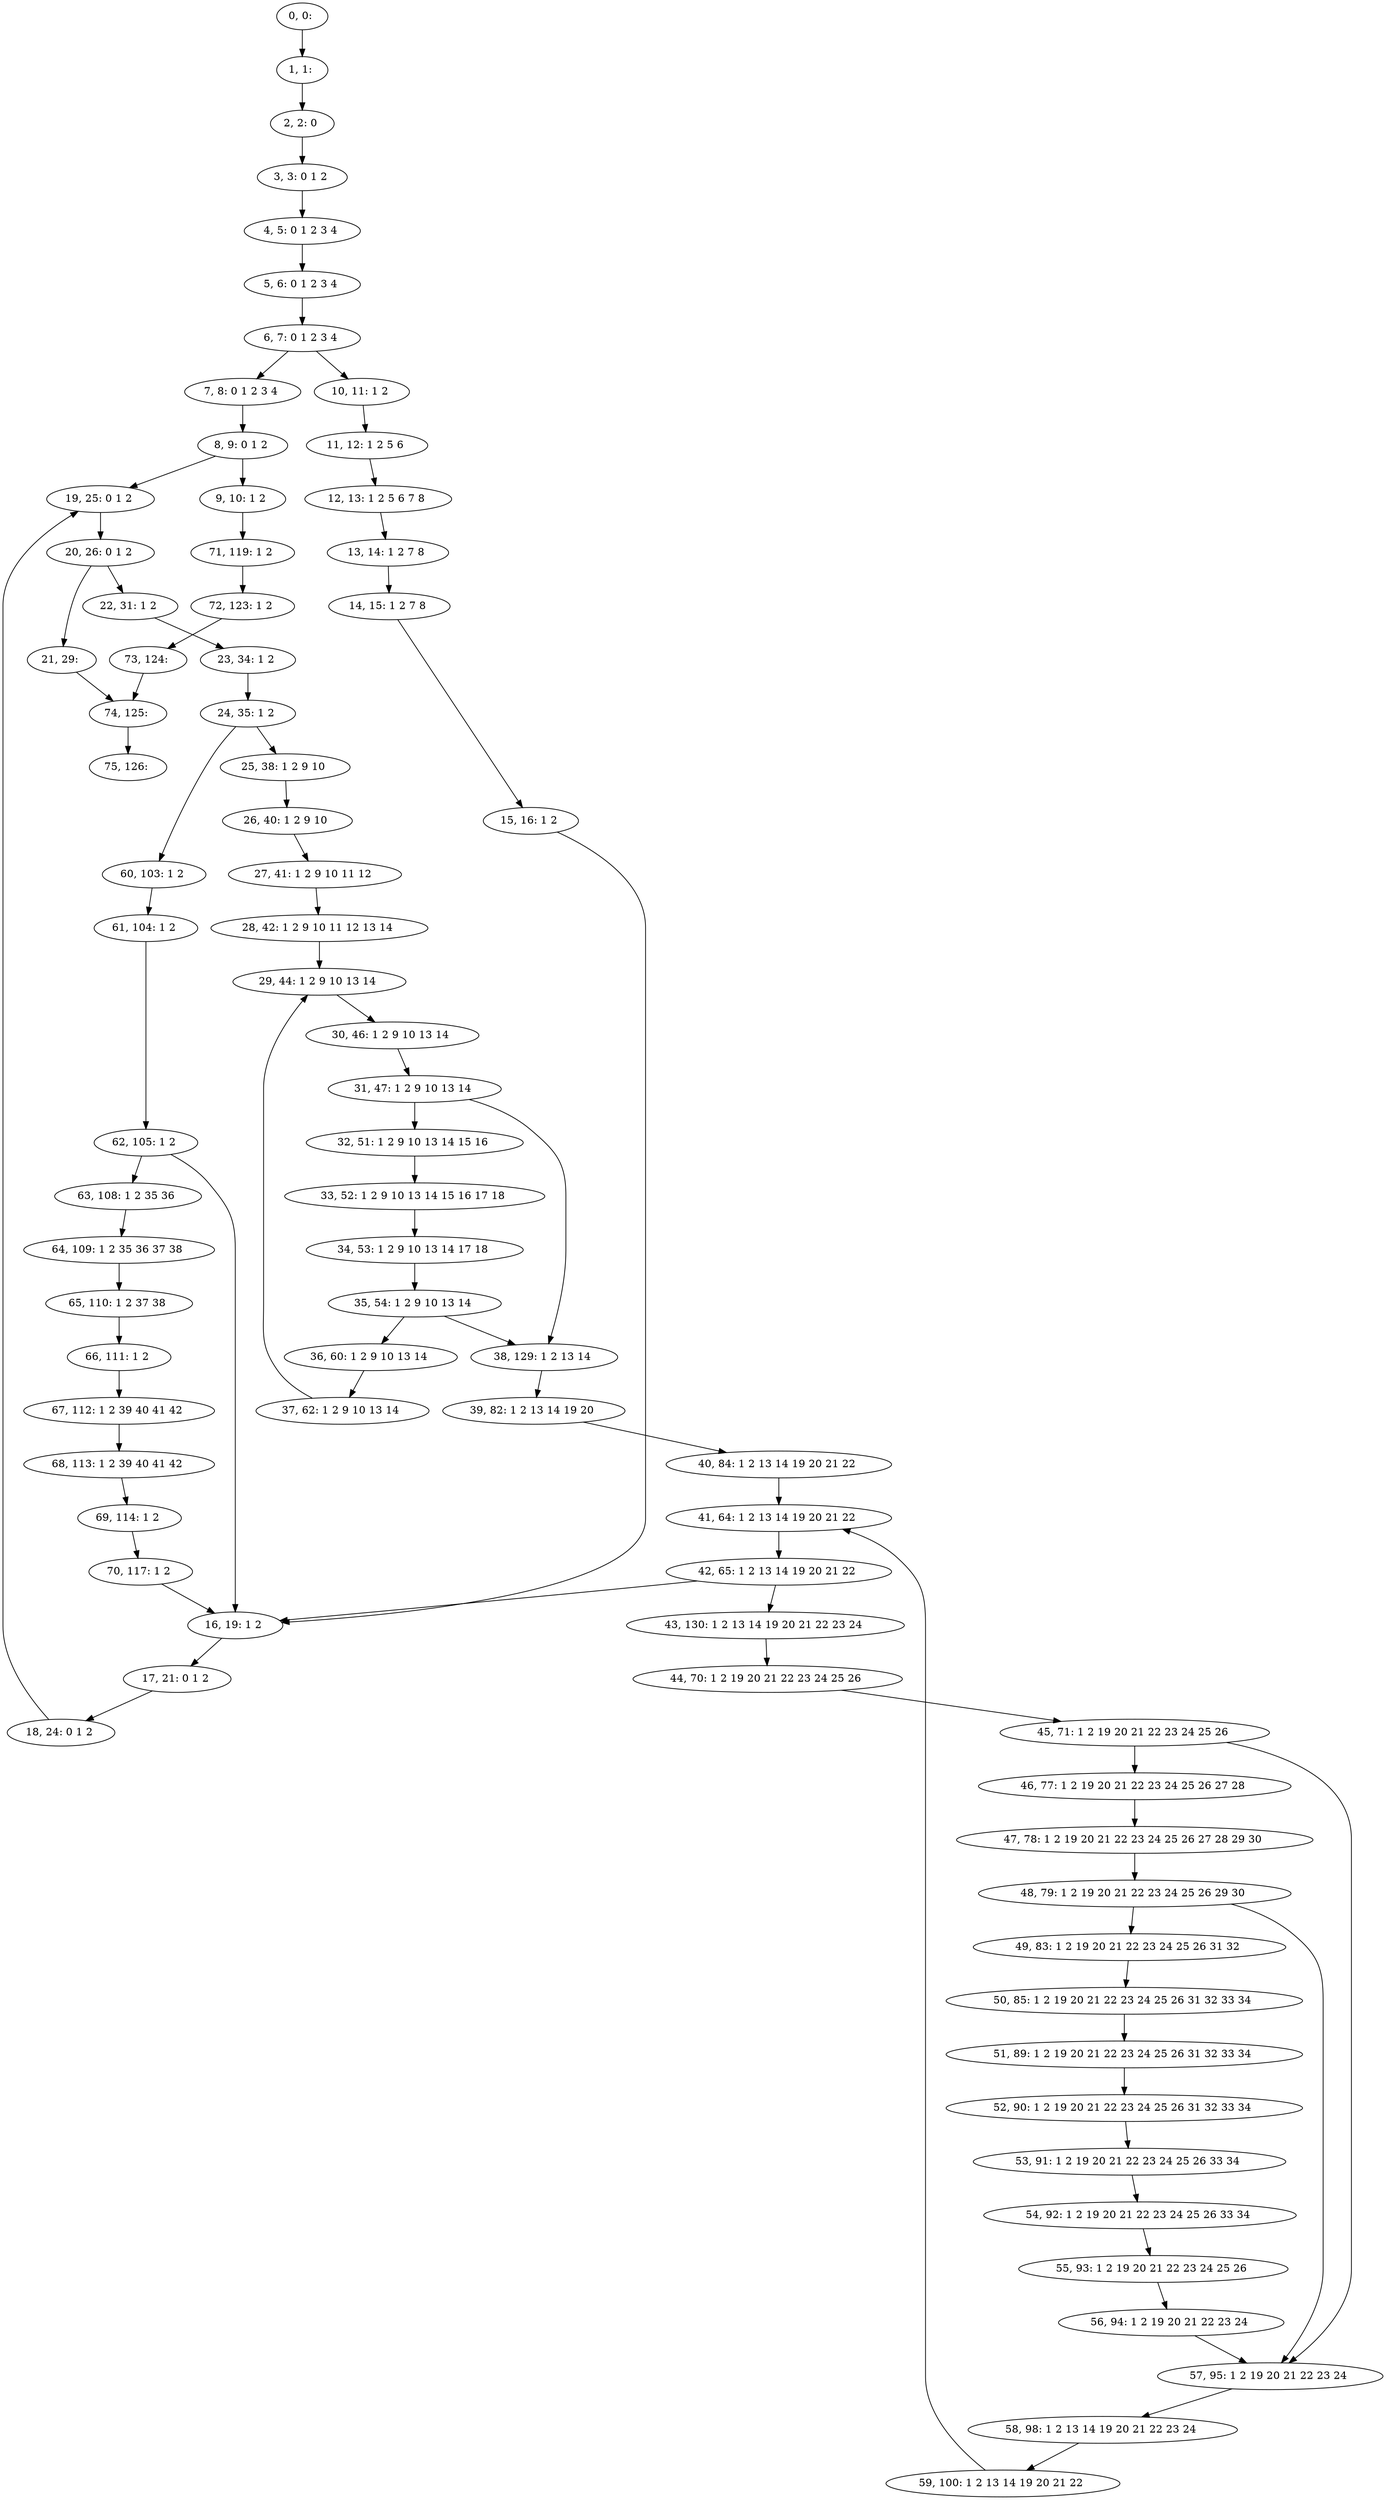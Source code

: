 digraph G {
0[label="0, 0: "];
1[label="1, 1: "];
2[label="2, 2: 0 "];
3[label="3, 3: 0 1 2 "];
4[label="4, 5: 0 1 2 3 4 "];
5[label="5, 6: 0 1 2 3 4 "];
6[label="6, 7: 0 1 2 3 4 "];
7[label="7, 8: 0 1 2 3 4 "];
8[label="8, 9: 0 1 2 "];
9[label="9, 10: 1 2 "];
10[label="10, 11: 1 2 "];
11[label="11, 12: 1 2 5 6 "];
12[label="12, 13: 1 2 5 6 7 8 "];
13[label="13, 14: 1 2 7 8 "];
14[label="14, 15: 1 2 7 8 "];
15[label="15, 16: 1 2 "];
16[label="16, 19: 1 2 "];
17[label="17, 21: 0 1 2 "];
18[label="18, 24: 0 1 2 "];
19[label="19, 25: 0 1 2 "];
20[label="20, 26: 0 1 2 "];
21[label="21, 29: "];
22[label="22, 31: 1 2 "];
23[label="23, 34: 1 2 "];
24[label="24, 35: 1 2 "];
25[label="25, 38: 1 2 9 10 "];
26[label="26, 40: 1 2 9 10 "];
27[label="27, 41: 1 2 9 10 11 12 "];
28[label="28, 42: 1 2 9 10 11 12 13 14 "];
29[label="29, 44: 1 2 9 10 13 14 "];
30[label="30, 46: 1 2 9 10 13 14 "];
31[label="31, 47: 1 2 9 10 13 14 "];
32[label="32, 51: 1 2 9 10 13 14 15 16 "];
33[label="33, 52: 1 2 9 10 13 14 15 16 17 18 "];
34[label="34, 53: 1 2 9 10 13 14 17 18 "];
35[label="35, 54: 1 2 9 10 13 14 "];
36[label="36, 60: 1 2 9 10 13 14 "];
37[label="37, 62: 1 2 9 10 13 14 "];
38[label="38, 129: 1 2 13 14 "];
39[label="39, 82: 1 2 13 14 19 20 "];
40[label="40, 84: 1 2 13 14 19 20 21 22 "];
41[label="41, 64: 1 2 13 14 19 20 21 22 "];
42[label="42, 65: 1 2 13 14 19 20 21 22 "];
43[label="43, 130: 1 2 13 14 19 20 21 22 23 24 "];
44[label="44, 70: 1 2 19 20 21 22 23 24 25 26 "];
45[label="45, 71: 1 2 19 20 21 22 23 24 25 26 "];
46[label="46, 77: 1 2 19 20 21 22 23 24 25 26 27 28 "];
47[label="47, 78: 1 2 19 20 21 22 23 24 25 26 27 28 29 30 "];
48[label="48, 79: 1 2 19 20 21 22 23 24 25 26 29 30 "];
49[label="49, 83: 1 2 19 20 21 22 23 24 25 26 31 32 "];
50[label="50, 85: 1 2 19 20 21 22 23 24 25 26 31 32 33 34 "];
51[label="51, 89: 1 2 19 20 21 22 23 24 25 26 31 32 33 34 "];
52[label="52, 90: 1 2 19 20 21 22 23 24 25 26 31 32 33 34 "];
53[label="53, 91: 1 2 19 20 21 22 23 24 25 26 33 34 "];
54[label="54, 92: 1 2 19 20 21 22 23 24 25 26 33 34 "];
55[label="55, 93: 1 2 19 20 21 22 23 24 25 26 "];
56[label="56, 94: 1 2 19 20 21 22 23 24 "];
57[label="57, 95: 1 2 19 20 21 22 23 24 "];
58[label="58, 98: 1 2 13 14 19 20 21 22 23 24 "];
59[label="59, 100: 1 2 13 14 19 20 21 22 "];
60[label="60, 103: 1 2 "];
61[label="61, 104: 1 2 "];
62[label="62, 105: 1 2 "];
63[label="63, 108: 1 2 35 36 "];
64[label="64, 109: 1 2 35 36 37 38 "];
65[label="65, 110: 1 2 37 38 "];
66[label="66, 111: 1 2 "];
67[label="67, 112: 1 2 39 40 41 42 "];
68[label="68, 113: 1 2 39 40 41 42 "];
69[label="69, 114: 1 2 "];
70[label="70, 117: 1 2 "];
71[label="71, 119: 1 2 "];
72[label="72, 123: 1 2 "];
73[label="73, 124: "];
74[label="74, 125: "];
75[label="75, 126: "];
0->1 ;
1->2 ;
2->3 ;
3->4 ;
4->5 ;
5->6 ;
6->7 ;
6->10 ;
7->8 ;
8->9 ;
8->19 ;
9->71 ;
10->11 ;
11->12 ;
12->13 ;
13->14 ;
14->15 ;
15->16 ;
16->17 ;
17->18 ;
18->19 ;
19->20 ;
20->21 ;
20->22 ;
21->74 ;
22->23 ;
23->24 ;
24->25 ;
24->60 ;
25->26 ;
26->27 ;
27->28 ;
28->29 ;
29->30 ;
30->31 ;
31->32 ;
31->38 ;
32->33 ;
33->34 ;
34->35 ;
35->36 ;
35->38 ;
36->37 ;
37->29 ;
38->39 ;
39->40 ;
40->41 ;
41->42 ;
42->43 ;
42->16 ;
43->44 ;
44->45 ;
45->46 ;
45->57 ;
46->47 ;
47->48 ;
48->49 ;
48->57 ;
49->50 ;
50->51 ;
51->52 ;
52->53 ;
53->54 ;
54->55 ;
55->56 ;
56->57 ;
57->58 ;
58->59 ;
59->41 ;
60->61 ;
61->62 ;
62->63 ;
62->16 ;
63->64 ;
64->65 ;
65->66 ;
66->67 ;
67->68 ;
68->69 ;
69->70 ;
70->16 ;
71->72 ;
72->73 ;
73->74 ;
74->75 ;
}
